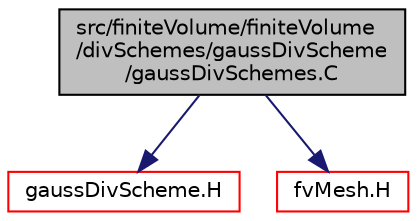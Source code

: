 digraph "src/finiteVolume/finiteVolume/divSchemes/gaussDivScheme/gaussDivSchemes.C"
{
  bgcolor="transparent";
  edge [fontname="Helvetica",fontsize="10",labelfontname="Helvetica",labelfontsize="10"];
  node [fontname="Helvetica",fontsize="10",shape=record];
  Node0 [label="src/finiteVolume/finiteVolume\l/divSchemes/gaussDivScheme\l/gaussDivSchemes.C",height=0.2,width=0.4,color="black", fillcolor="grey75", style="filled", fontcolor="black"];
  Node0 -> Node1 [color="midnightblue",fontsize="10",style="solid",fontname="Helvetica"];
  Node1 [label="gaussDivScheme.H",height=0.2,width=0.4,color="red",URL="$a03080.html"];
  Node0 -> Node99 [color="midnightblue",fontsize="10",style="solid",fontname="Helvetica"];
  Node99 [label="fvMesh.H",height=0.2,width=0.4,color="red",URL="$a03719.html"];
}
